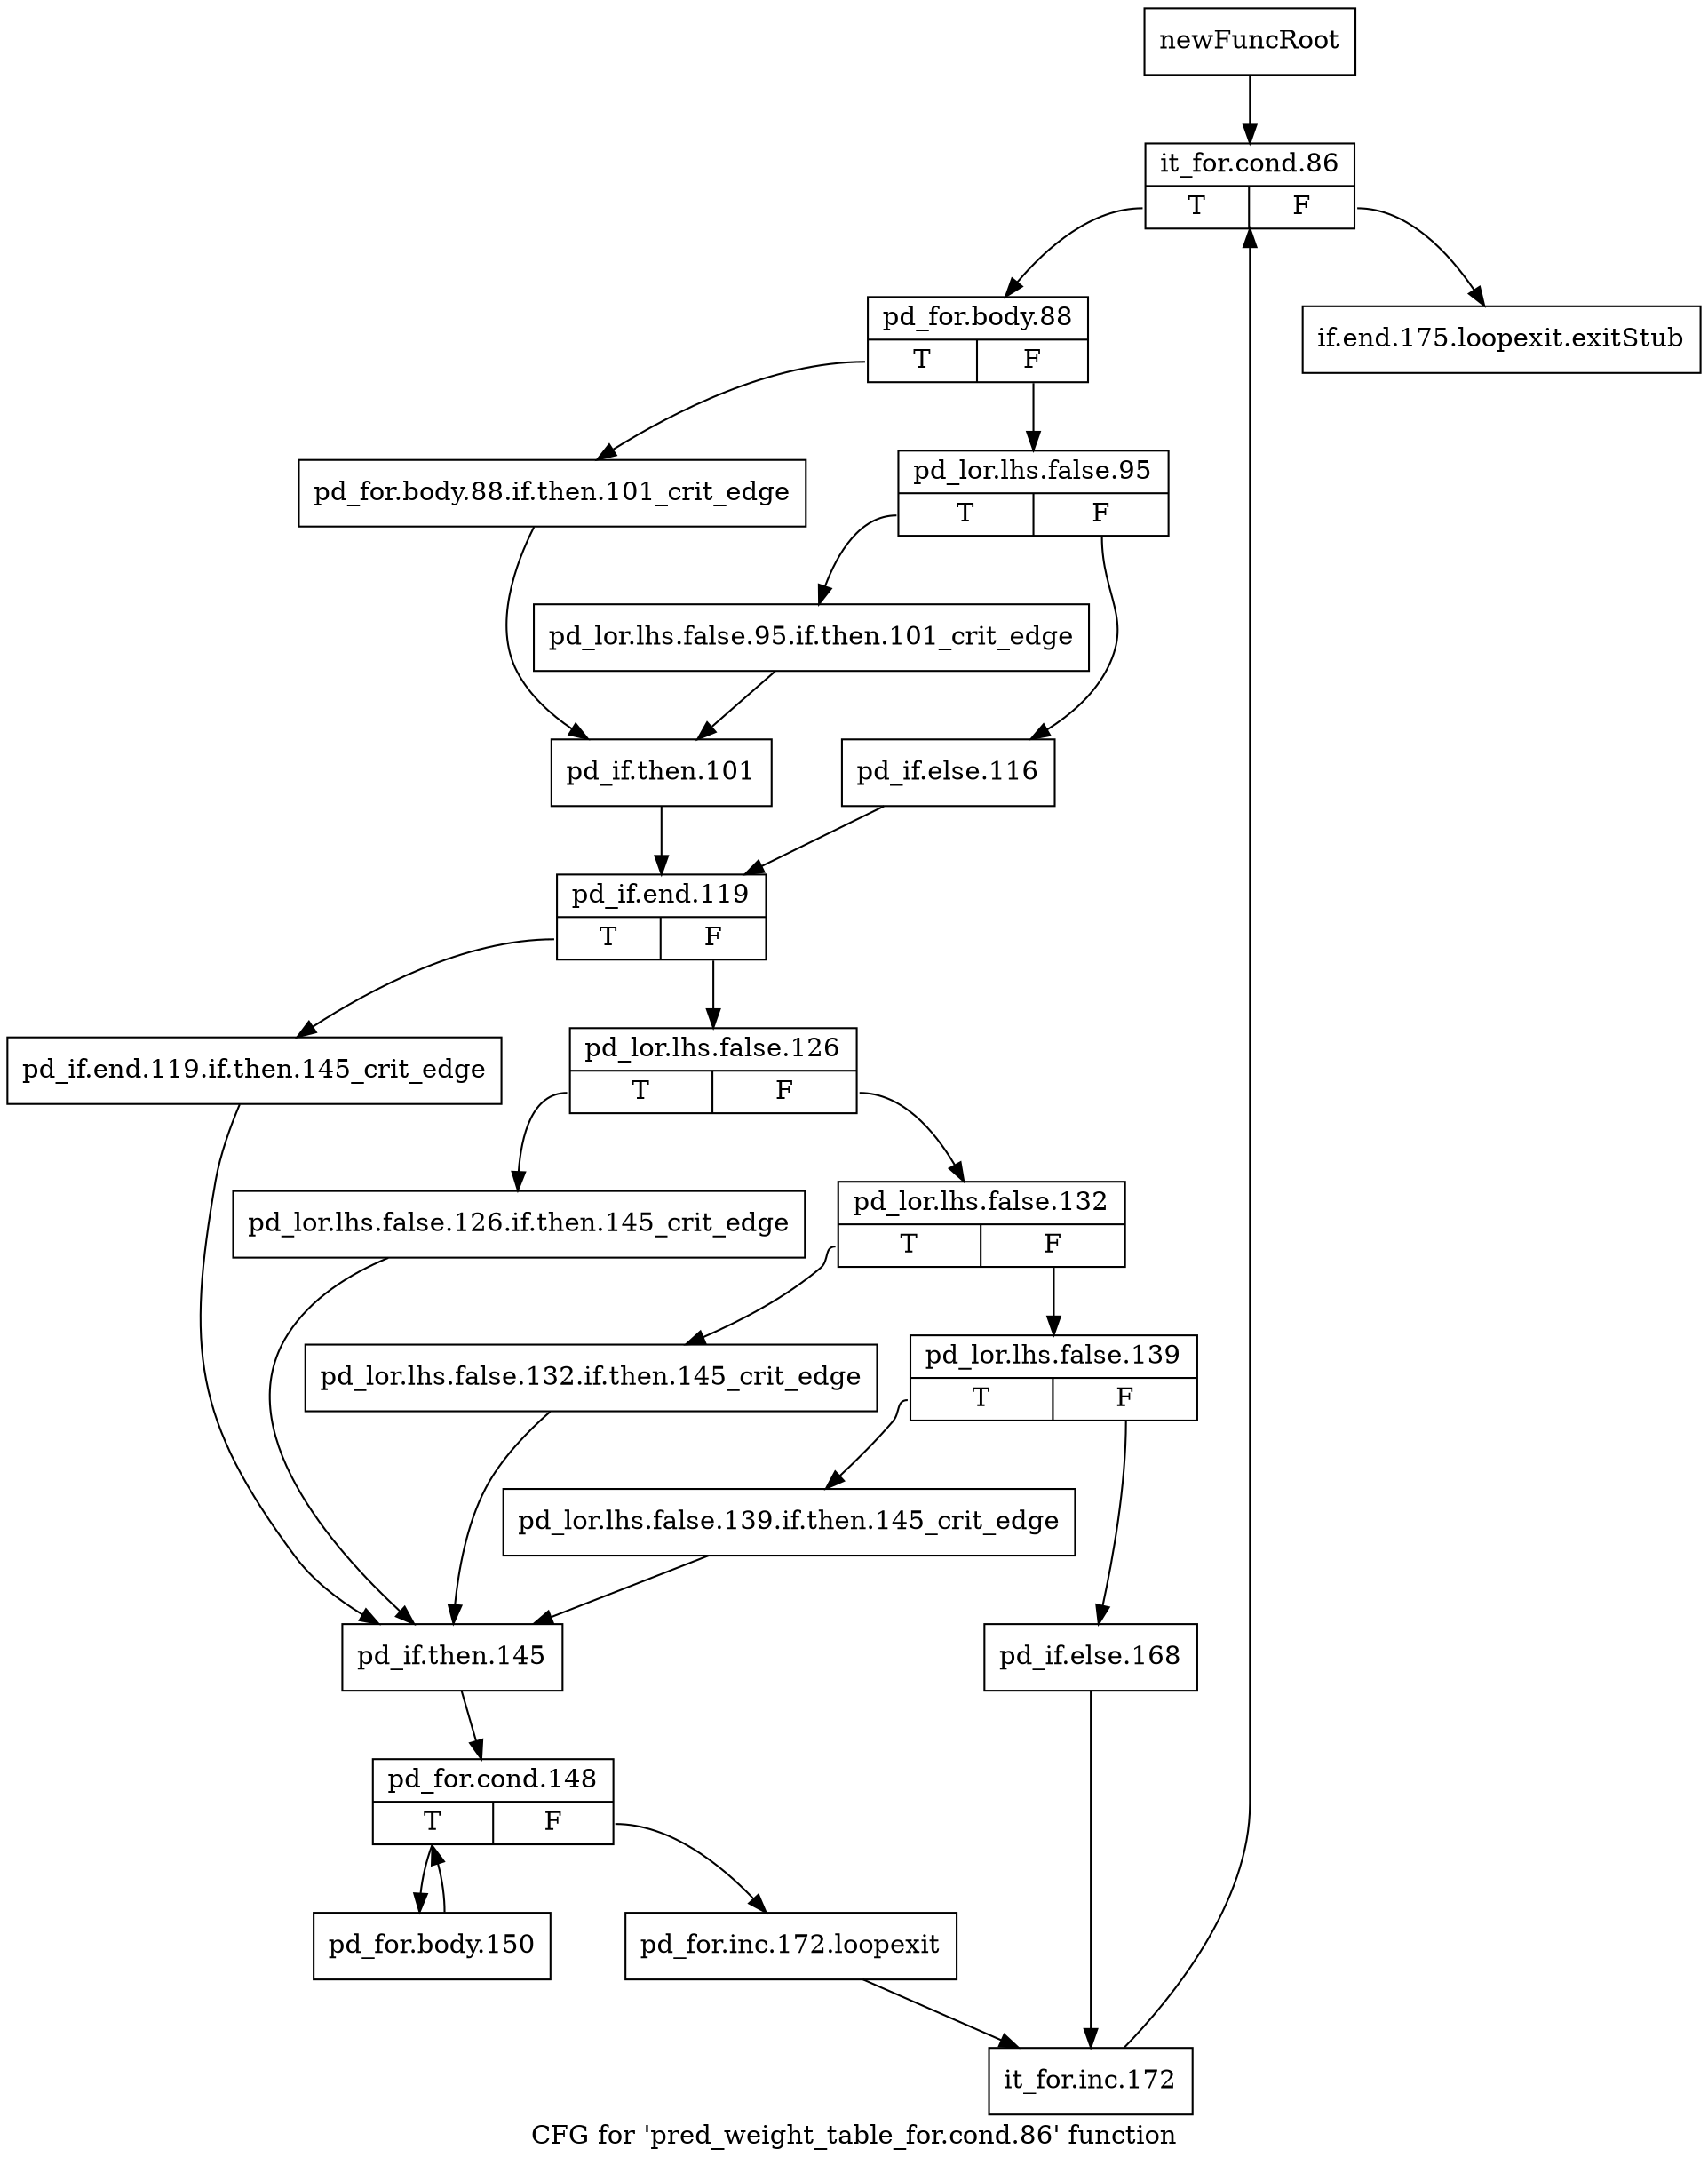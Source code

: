 digraph "CFG for 'pred_weight_table_for.cond.86' function" {
	label="CFG for 'pred_weight_table_for.cond.86' function";

	Node0x2473590 [shape=record,label="{newFuncRoot}"];
	Node0x2473590 -> Node0x2473630;
	Node0x24735e0 [shape=record,label="{if.end.175.loopexit.exitStub}"];
	Node0x2473630 [shape=record,label="{it_for.cond.86|{<s0>T|<s1>F}}"];
	Node0x2473630:s0 -> Node0x2473680;
	Node0x2473630:s1 -> Node0x24735e0;
	Node0x2473680 [shape=record,label="{pd_for.body.88|{<s0>T|<s1>F}}"];
	Node0x2473680:s0 -> Node0x24740f0;
	Node0x2473680:s1 -> Node0x2474000;
	Node0x2474000 [shape=record,label="{pd_lor.lhs.false.95|{<s0>T|<s1>F}}"];
	Node0x2474000:s0 -> Node0x24740a0;
	Node0x2474000:s1 -> Node0x2474050;
	Node0x2474050 [shape=record,label="{pd_if.else.116}"];
	Node0x2474050 -> Node0x2474190;
	Node0x24740a0 [shape=record,label="{pd_lor.lhs.false.95.if.then.101_crit_edge}"];
	Node0x24740a0 -> Node0x2474140;
	Node0x24740f0 [shape=record,label="{pd_for.body.88.if.then.101_crit_edge}"];
	Node0x24740f0 -> Node0x2474140;
	Node0x2474140 [shape=record,label="{pd_if.then.101}"];
	Node0x2474140 -> Node0x2474190;
	Node0x2474190 [shape=record,label="{pd_if.end.119|{<s0>T|<s1>F}}"];
	Node0x2474190:s0 -> Node0x2474410;
	Node0x2474190:s1 -> Node0x24741e0;
	Node0x24741e0 [shape=record,label="{pd_lor.lhs.false.126|{<s0>T|<s1>F}}"];
	Node0x24741e0:s0 -> Node0x24743c0;
	Node0x24741e0:s1 -> Node0x2474230;
	Node0x2474230 [shape=record,label="{pd_lor.lhs.false.132|{<s0>T|<s1>F}}"];
	Node0x2474230:s0 -> Node0x2474370;
	Node0x2474230:s1 -> Node0x2474280;
	Node0x2474280 [shape=record,label="{pd_lor.lhs.false.139|{<s0>T|<s1>F}}"];
	Node0x2474280:s0 -> Node0x2474320;
	Node0x2474280:s1 -> Node0x24742d0;
	Node0x24742d0 [shape=record,label="{pd_if.else.168}"];
	Node0x24742d0 -> Node0x2474550;
	Node0x2474320 [shape=record,label="{pd_lor.lhs.false.139.if.then.145_crit_edge}"];
	Node0x2474320 -> Node0x2474460;
	Node0x2474370 [shape=record,label="{pd_lor.lhs.false.132.if.then.145_crit_edge}"];
	Node0x2474370 -> Node0x2474460;
	Node0x24743c0 [shape=record,label="{pd_lor.lhs.false.126.if.then.145_crit_edge}"];
	Node0x24743c0 -> Node0x2474460;
	Node0x2474410 [shape=record,label="{pd_if.end.119.if.then.145_crit_edge}"];
	Node0x2474410 -> Node0x2474460;
	Node0x2474460 [shape=record,label="{pd_if.then.145}"];
	Node0x2474460 -> Node0x24744b0;
	Node0x24744b0 [shape=record,label="{pd_for.cond.148|{<s0>T|<s1>F}}"];
	Node0x24744b0:s0 -> Node0x24745a0;
	Node0x24744b0:s1 -> Node0x2474500;
	Node0x2474500 [shape=record,label="{pd_for.inc.172.loopexit}"];
	Node0x2474500 -> Node0x2474550;
	Node0x2474550 [shape=record,label="{it_for.inc.172}"];
	Node0x2474550 -> Node0x2473630;
	Node0x24745a0 [shape=record,label="{pd_for.body.150}"];
	Node0x24745a0 -> Node0x24744b0;
}
